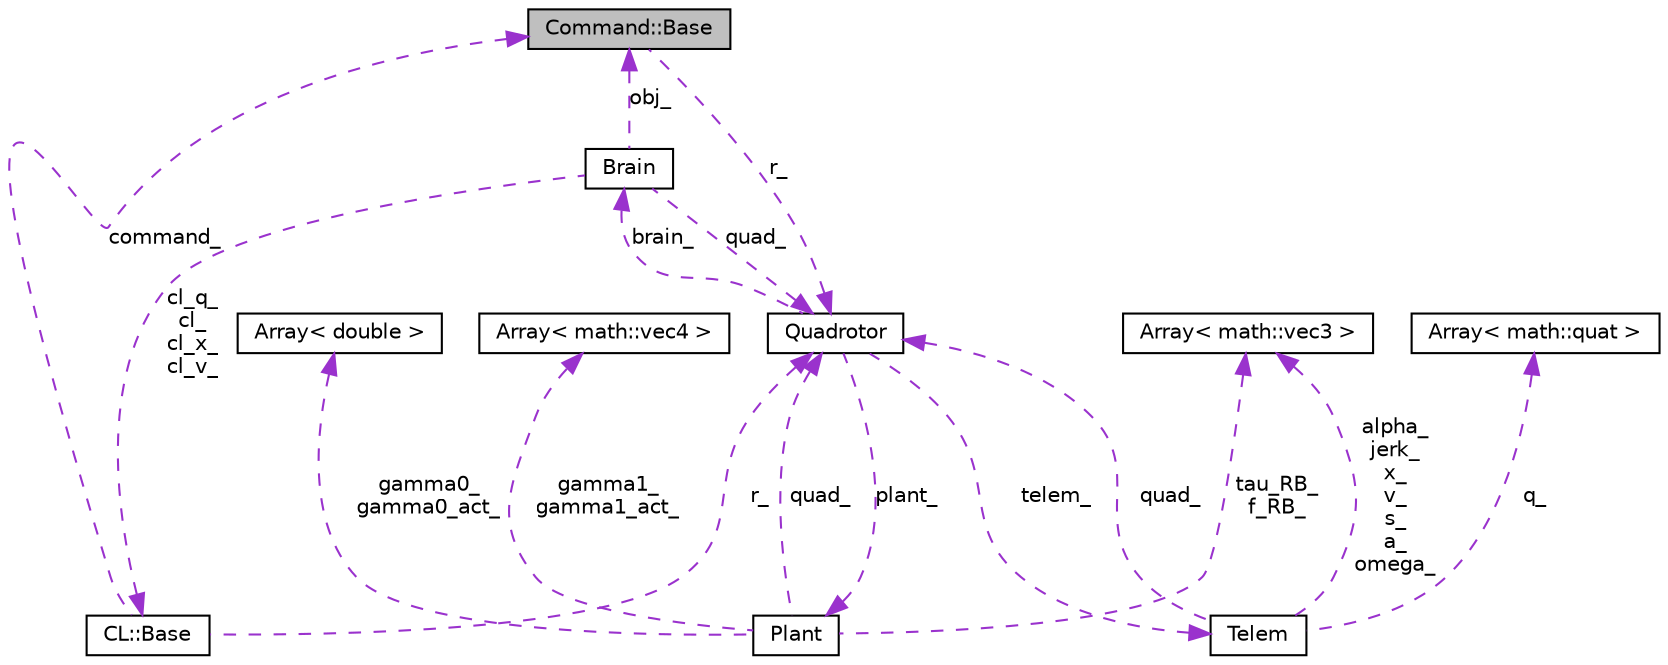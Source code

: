 digraph G
{
  edge [fontname="Helvetica",fontsize="10",labelfontname="Helvetica",labelfontsize="10"];
  node [fontname="Helvetica",fontsize="10",shape=record];
  Node1 [label="Command::Base",height=0.2,width=0.4,color="black", fillcolor="grey75", style="filled" fontcolor="black"];
  Node2 -> Node1 [dir=back,color="darkorchid3",fontsize="10",style="dashed",label="r_"];
  Node2 [label="Quadrotor",height=0.2,width=0.4,color="black", fillcolor="white", style="filled",URL="$classQuadrotor.html"];
  Node3 -> Node2 [dir=back,color="darkorchid3",fontsize="10",style="dashed",label="brain_"];
  Node3 [label="Brain",height=0.2,width=0.4,color="black", fillcolor="white", style="filled",URL="$classBrain.html"];
  Node4 -> Node3 [dir=back,color="darkorchid3",fontsize="10",style="dashed",label="cl_q_\ncl_\ncl_x_\ncl_v_"];
  Node4 [label="CL::Base",height=0.2,width=0.4,color="black", fillcolor="white", style="filled",URL="$classCL_1_1Base.html"];
  Node2 -> Node4 [dir=back,color="darkorchid3",fontsize="10",style="dashed",label="r_"];
  Node1 -> Node4 [dir=back,color="darkorchid3",fontsize="10",style="dashed",label="command_"];
  Node2 -> Node3 [dir=back,color="darkorchid3",fontsize="10",style="dashed",label="quad_"];
  Node1 -> Node3 [dir=back,color="darkorchid3",fontsize="10",style="dashed",label="obj_"];
  Node5 -> Node2 [dir=back,color="darkorchid3",fontsize="10",style="dashed",label="plant_"];
  Node5 [label="Plant",height=0.2,width=0.4,color="black", fillcolor="white", style="filled",URL="$classPlant.html"];
  Node6 -> Node5 [dir=back,color="darkorchid3",fontsize="10",style="dashed",label="gamma1_\ngamma1_act_"];
  Node6 [label="Array\< math::vec4 \>",height=0.2,width=0.4,color="black", fillcolor="white", style="filled",URL="$classArray.html"];
  Node7 -> Node5 [dir=back,color="darkorchid3",fontsize="10",style="dashed",label="tau_RB_\nf_RB_"];
  Node7 [label="Array\< math::vec3 \>",height=0.2,width=0.4,color="black", fillcolor="white", style="filled",URL="$classArray.html"];
  Node8 -> Node5 [dir=back,color="darkorchid3",fontsize="10",style="dashed",label="gamma0_\ngamma0_act_"];
  Node8 [label="Array\< double \>",height=0.2,width=0.4,color="black", fillcolor="white", style="filled",URL="$classArray.html"];
  Node2 -> Node5 [dir=back,color="darkorchid3",fontsize="10",style="dashed",label="quad_"];
  Node9 -> Node2 [dir=back,color="darkorchid3",fontsize="10",style="dashed",label="telem_"];
  Node9 [label="Telem",height=0.2,width=0.4,color="black", fillcolor="white", style="filled",URL="$classTelem.html"];
  Node10 -> Node9 [dir=back,color="darkorchid3",fontsize="10",style="dashed",label="q_"];
  Node10 [label="Array\< math::quat \>",height=0.2,width=0.4,color="black", fillcolor="white", style="filled",URL="$classArray.html"];
  Node7 -> Node9 [dir=back,color="darkorchid3",fontsize="10",style="dashed",label="alpha_\njerk_\nx_\nv_\ns_\na_\nomega_"];
  Node2 -> Node9 [dir=back,color="darkorchid3",fontsize="10",style="dashed",label="quad_"];
}
